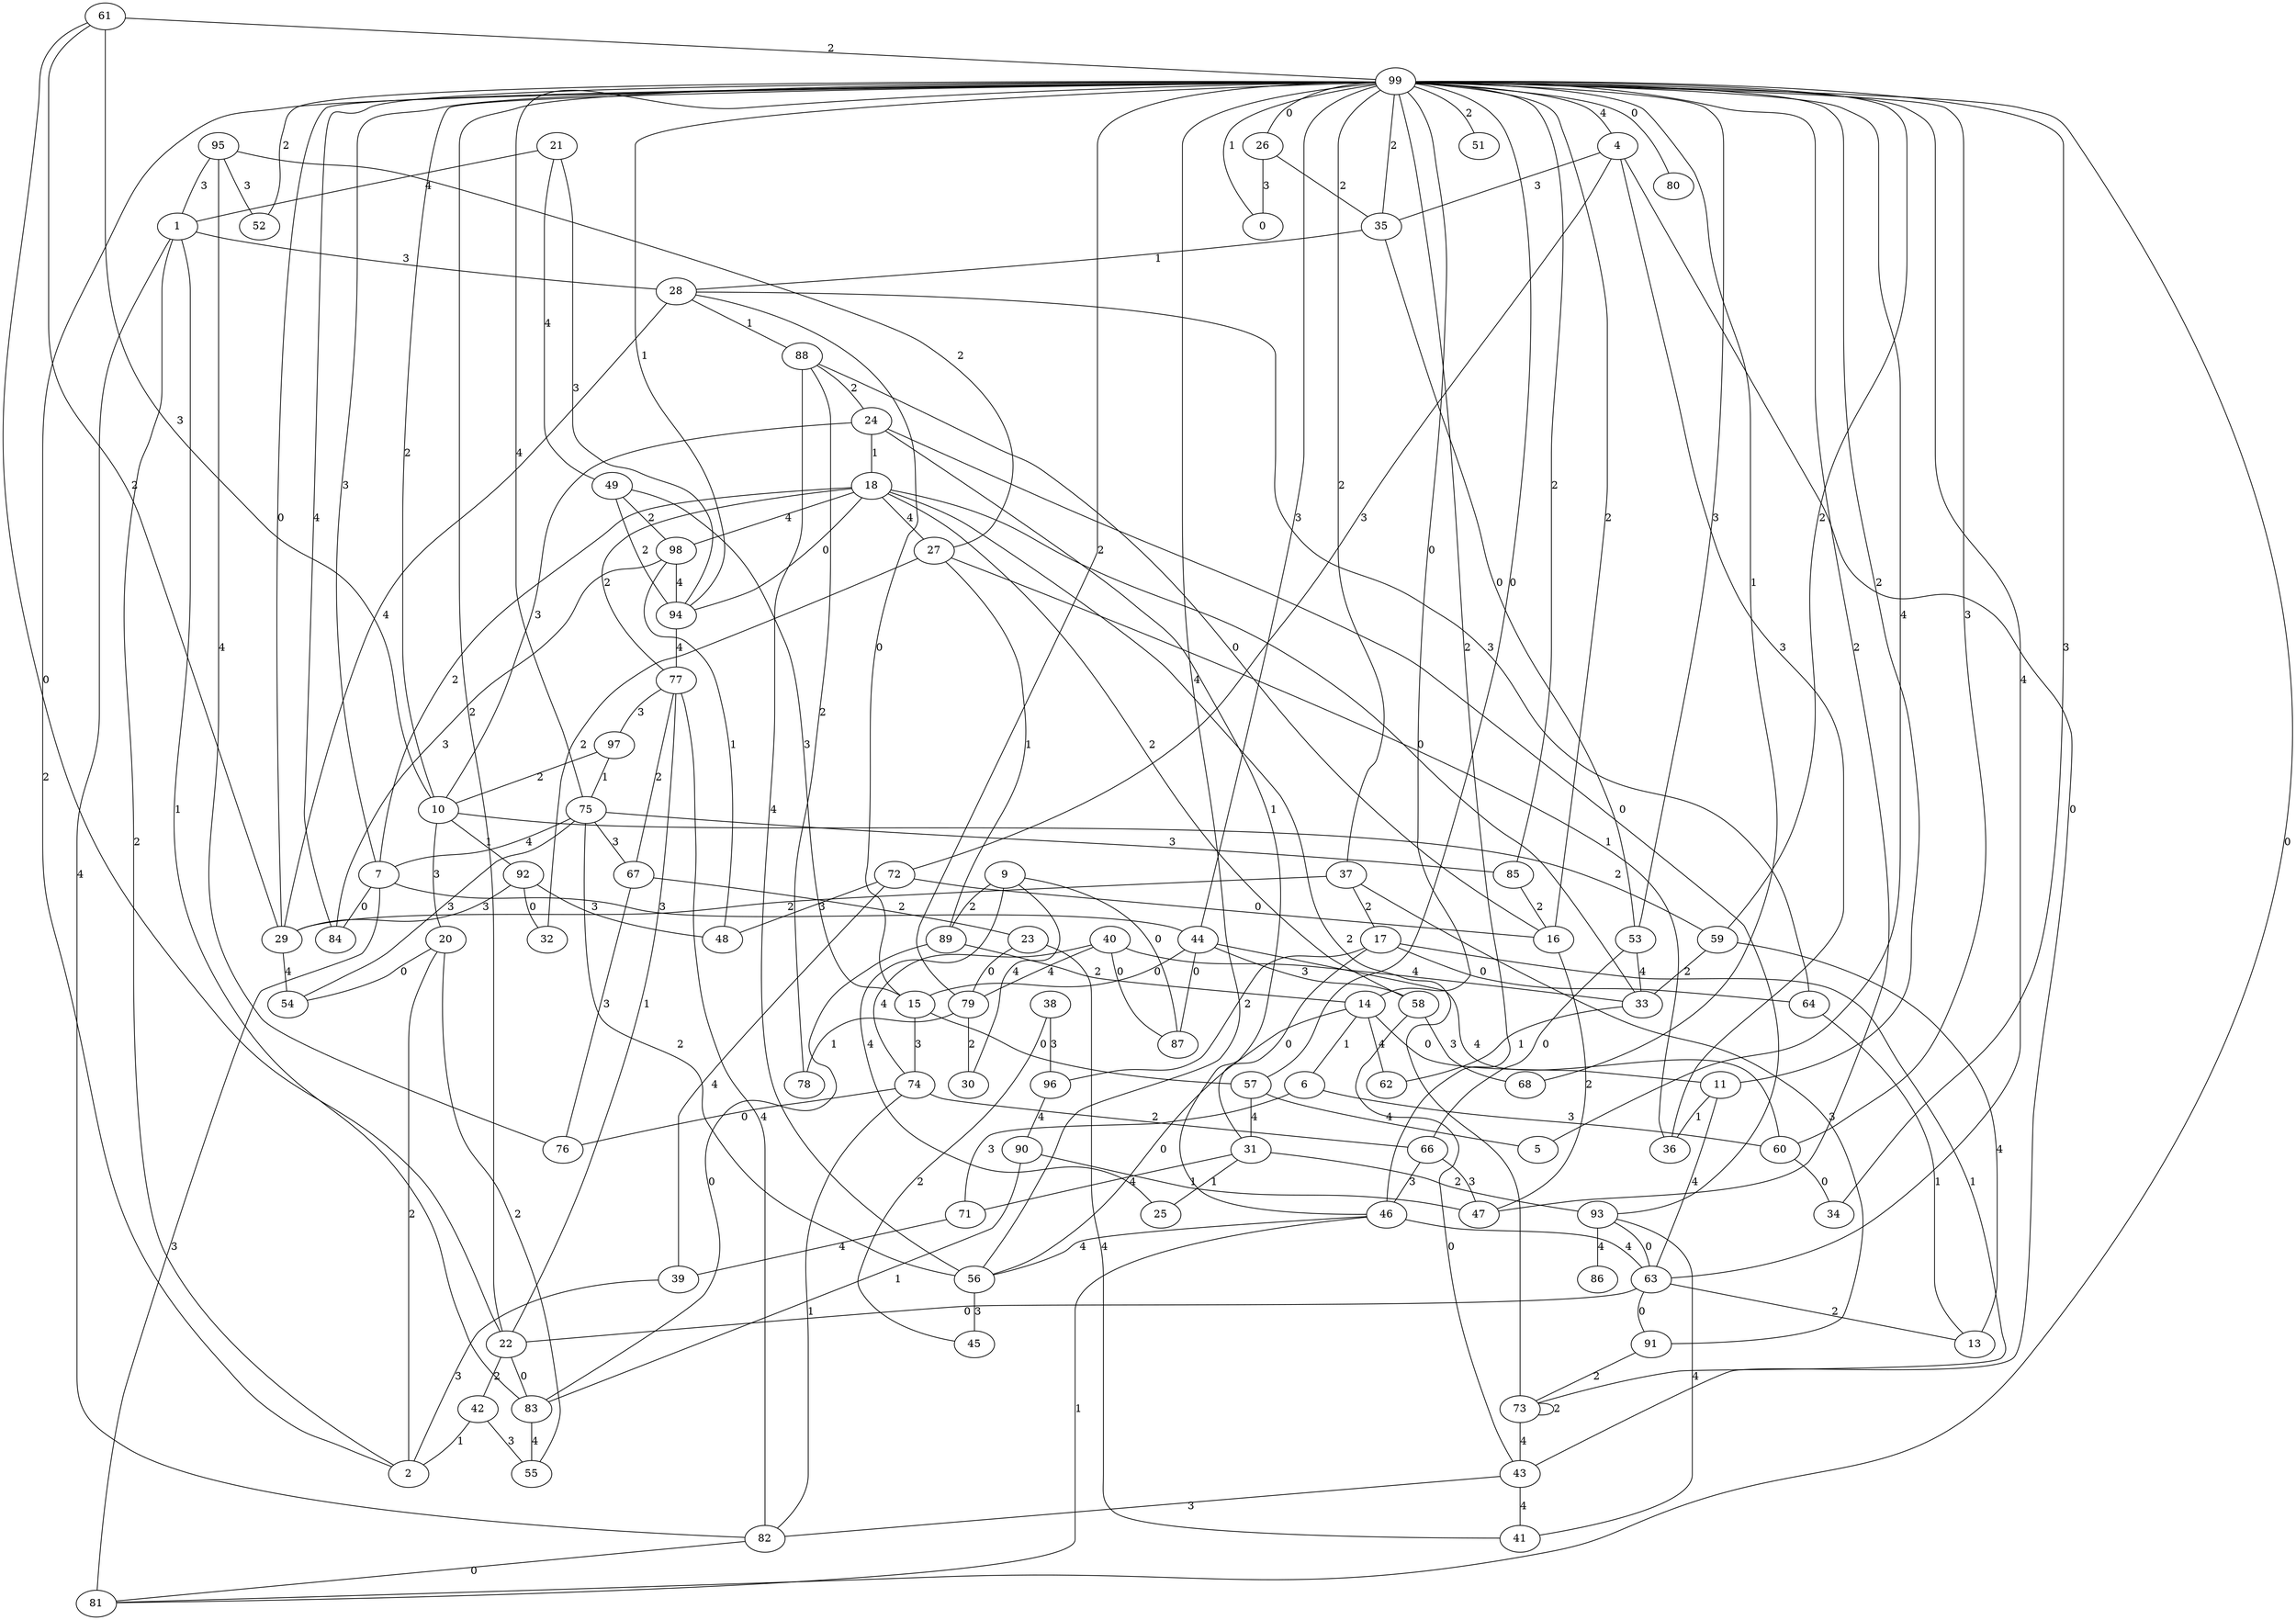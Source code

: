 graph {
1 -- 28[label="3"weight="3"];
1 -- 83[label="1"weight="1"];
1 -- 2[label="2"weight="2"];
4 -- 43[label="0"weight="0"];
4 -- 35[label="3"weight="3"];
4 -- 36[label="3"weight="3"];
4 -- 72[label="3"weight="3"];
6 -- 71[label="3"weight="3"];
6 -- 60[label="3"weight="3"];
7 -- 84[label="0"weight="0"];
7 -- 18[label="2"weight="2"];
7 -- 44[label="3"weight="3"];
7 -- 81[label="3"weight="3"];
9 -- 30[label="4"weight="4"];
9 -- 25[label="4"weight="4"];
9 -- 87[label="0"weight="0"];
9 -- 89[label="2"weight="2"];
10 -- 59[label="2"weight="2"];
10 -- 20[label="3"weight="3"];
10 -- 92[label="1"weight="1"];
10 -- 24[label="3"weight="3"];
11 -- 36[label="1"weight="1"];
11 -- 63[label="4"weight="4"];
14 -- 56[label="0"weight="0"];
14 -- 6[label="1"weight="1"];
14 -- 62[label="4"weight="4"];
14 -- 11[label="0"weight="0"];
15 -- 57[label="0"weight="0"];
15 -- 28[label="0"weight="0"];
15 -- 74[label="3"weight="3"];
16 -- 47[label="2"weight="2"];
16 -- 88[label="0"weight="0"];
17 -- 64[label="0"weight="0"];
17 -- 96[label="2"weight="2"];
17 -- 31[label="0"weight="0"];
17 -- 73[label="1"weight="1"];
18 -- 98[label="4"weight="4"];
18 -- 77[label="2"weight="2"];
18 -- 33[label="0"weight="0"];
18 -- 27[label="4"weight="4"];
20 -- 54[label="0"weight="0"];
20 -- 55[label="2"weight="2"];
20 -- 2[label="2"weight="2"];
21 -- 1[label="4"weight="4"];
21 -- 49[label="4"weight="4"];
21 -- 94[label="3"weight="3"];
22 -- 42[label="2"weight="2"];
22 -- 83[label="0"weight="0"];
23 -- 79[label="0"weight="0"];
23 -- 41[label="4"weight="4"];
24 -- 46[label="1"weight="1"];
24 -- 18[label="1"weight="1"];
26 -- 0[label="3"weight="3"];
26 -- 35[label="2"weight="2"];
27 -- 89[label="1"weight="1"];
27 -- 32[label="2"weight="2"];
27 -- 36[label="1"weight="1"];
28 -- 88[label="1"weight="1"];
28 -- 64[label="3"weight="3"];
29 -- 54[label="4"weight="4"];
29 -- 28[label="4"weight="4"];
31 -- 93[label="2"weight="2"];
31 -- 25[label="1"weight="1"];
31 -- 71[label="4"weight="4"];
33 -- 62[label="1"weight="1"];
35 -- 53[label="0"weight="0"];
35 -- 28[label="1"weight="1"];
37 -- 29[label="2"weight="2"];
37 -- 91[label="3"weight="3"];
37 -- 17[label="2"weight="2"];
38 -- 45[label="2"weight="2"];
38 -- 96[label="3"weight="3"];
39 -- 2[label="3"weight="3"];
40 -- 74[label="4"weight="4"];
40 -- 33[label="4"weight="4"];
40 -- 87[label="0"weight="0"];
40 -- 79[label="4"weight="4"];
42 -- 2[label="1"weight="1"];
42 -- 55[label="3"weight="3"];
43 -- 82[label="3"weight="3"];
43 -- 41[label="4"weight="4"];
44 -- 58[label="3"weight="3"];
44 -- 87[label="0"weight="0"];
44 -- 15[label="0"weight="0"];
44 -- 60[label="4"weight="4"];
46 -- 63[label="4"weight="4"];
46 -- 56[label="4"weight="4"];
46 -- 81[label="1"weight="1"];
49 -- 98[label="2"weight="2"];
49 -- 94[label="2"weight="2"];
49 -- 15[label="3"weight="3"];
53 -- 66[label="0"weight="0"];
53 -- 33[label="4"weight="4"];
56 -- 45[label="3"weight="3"];
56 -- 75[label="2"weight="2"];
57 -- 31[label="4"weight="4"];
57 -- 5[label="4"weight="4"];
58 -- 18[label="2"weight="2"];
58 -- 43[label="0"weight="0"];
58 -- 68[label="3"weight="3"];
59 -- 13[label="4"weight="4"];
59 -- 33[label="2"weight="2"];
60 -- 34[label="0"weight="0"];
61 -- 10[label="3"weight="3"];
61 -- 22[label="0"weight="0"];
61 -- 29[label="2"weight="2"];
61 -- 99[label="2"weight="2"];
63 -- 13[label="2"weight="2"];
63 -- 22[label="0"weight="0"];
63 -- 91[label="0"weight="0"];
64 -- 13[label="1"weight="1"];
66 -- 47[label="3"weight="3"];
66 -- 46[label="3"weight="3"];
67 -- 76[label="3"weight="3"];
67 -- 23[label="2"weight="2"];
71 -- 39[label="4"weight="4"];
72 -- 39[label="4"weight="4"];
72 -- 16[label="0"weight="0"];
72 -- 48[label="3"weight="3"];
73 -- 18[label="2"weight="2"];
73 -- 73[label="2"weight="2"];
73 -- 43[label="4"weight="4"];
74 -- 76[label="0"weight="0"];
74 -- 66[label="2"weight="2"];
75 -- 54[label="3"weight="3"];
75 -- 85[label="3"weight="3"];
75 -- 7[label="4"weight="4"];
75 -- 67[label="3"weight="3"];
77 -- 22[label="1"weight="1"];
77 -- 97[label="3"weight="3"];
77 -- 67[label="2"weight="2"];
79 -- 78[label="1"weight="1"];
79 -- 30[label="2"weight="2"];
82 -- 1[label="4"weight="4"];
82 -- 81[label="0"weight="0"];
82 -- 77[label="4"weight="4"];
82 -- 74[label="1"weight="1"];
83 -- 55[label="4"weight="4"];
85 -- 16[label="2"weight="2"];
88 -- 78[label="2"weight="2"];
88 -- 24[label="2"weight="2"];
88 -- 56[label="4"weight="4"];
89 -- 83[label="0"weight="0"];
89 -- 14[label="2"weight="2"];
90 -- 83[label="1"weight="1"];
90 -- 47[label="1"weight="1"];
91 -- 73[label="2"weight="2"];
92 -- 29[label="3"weight="3"];
92 -- 32[label="0"weight="0"];
92 -- 48[label="3"weight="3"];
93 -- 86[label="4"weight="4"];
93 -- 63[label="0"weight="0"];
93 -- 24[label="0"weight="0"];
93 -- 41[label="4"weight="4"];
94 -- 77[label="4"weight="4"];
94 -- 18[label="0"weight="0"];
95 -- 1[label="3"weight="3"];
95 -- 76[label="4"weight="4"];
95 -- 27[label="2"weight="2"];
95 -- 52[label="3"weight="3"];
96 -- 90[label="4"weight="4"];
97 -- 75[label="1"weight="1"];
97 -- 10[label="2"weight="2"];
98 -- 48[label="1"weight="1"];
98 -- 84[label="3"weight="3"];
98 -- 94[label="4"weight="4"];
99 -- 75[label="4"weight="4"];
99 -- 35[label="2"weight="2"];
99 -- 59[label="2"weight="2"];
99 -- 56[label="4"weight="4"];
99 -- 7[label="3"weight="3"];
99 -- 81[label="0"weight="0"];
99 -- 14[label="0"weight="0"];
99 -- 29[label="0"weight="0"];
99 -- 51[label="2"weight="2"];
99 -- 0[label="1"weight="1"];
99 -- 46[label="2"weight="2"];
99 -- 22[label="2"weight="2"];
99 -- 34[label="3"weight="3"];
99 -- 57[label="0"weight="0"];
99 -- 26[label="0"weight="0"];
99 -- 79[label="2"weight="2"];
99 -- 37[label="2"weight="2"];
99 -- 68[label="1"weight="1"];
99 -- 44[label="3"weight="3"];
99 -- 80[label="0"weight="0"];
99 -- 52[label="2"weight="2"];
99 -- 47[label="2"weight="2"];
99 -- 53[label="3"weight="3"];
99 -- 63[label="4"weight="4"];
99 -- 4[label="4"weight="4"];
99 -- 16[label="2"weight="2"];
99 -- 60[label="3"weight="3"];
99 -- 10[label="2"weight="2"];
99 -- 2[label="2"weight="2"];
99 -- 5[label="4"weight="4"];
99 -- 84[label="4"weight="4"];
99 -- 94[label="1"weight="1"];
99 -- 11[label="2"weight="2"];
99 -- 85[label="2"weight="2"];
}